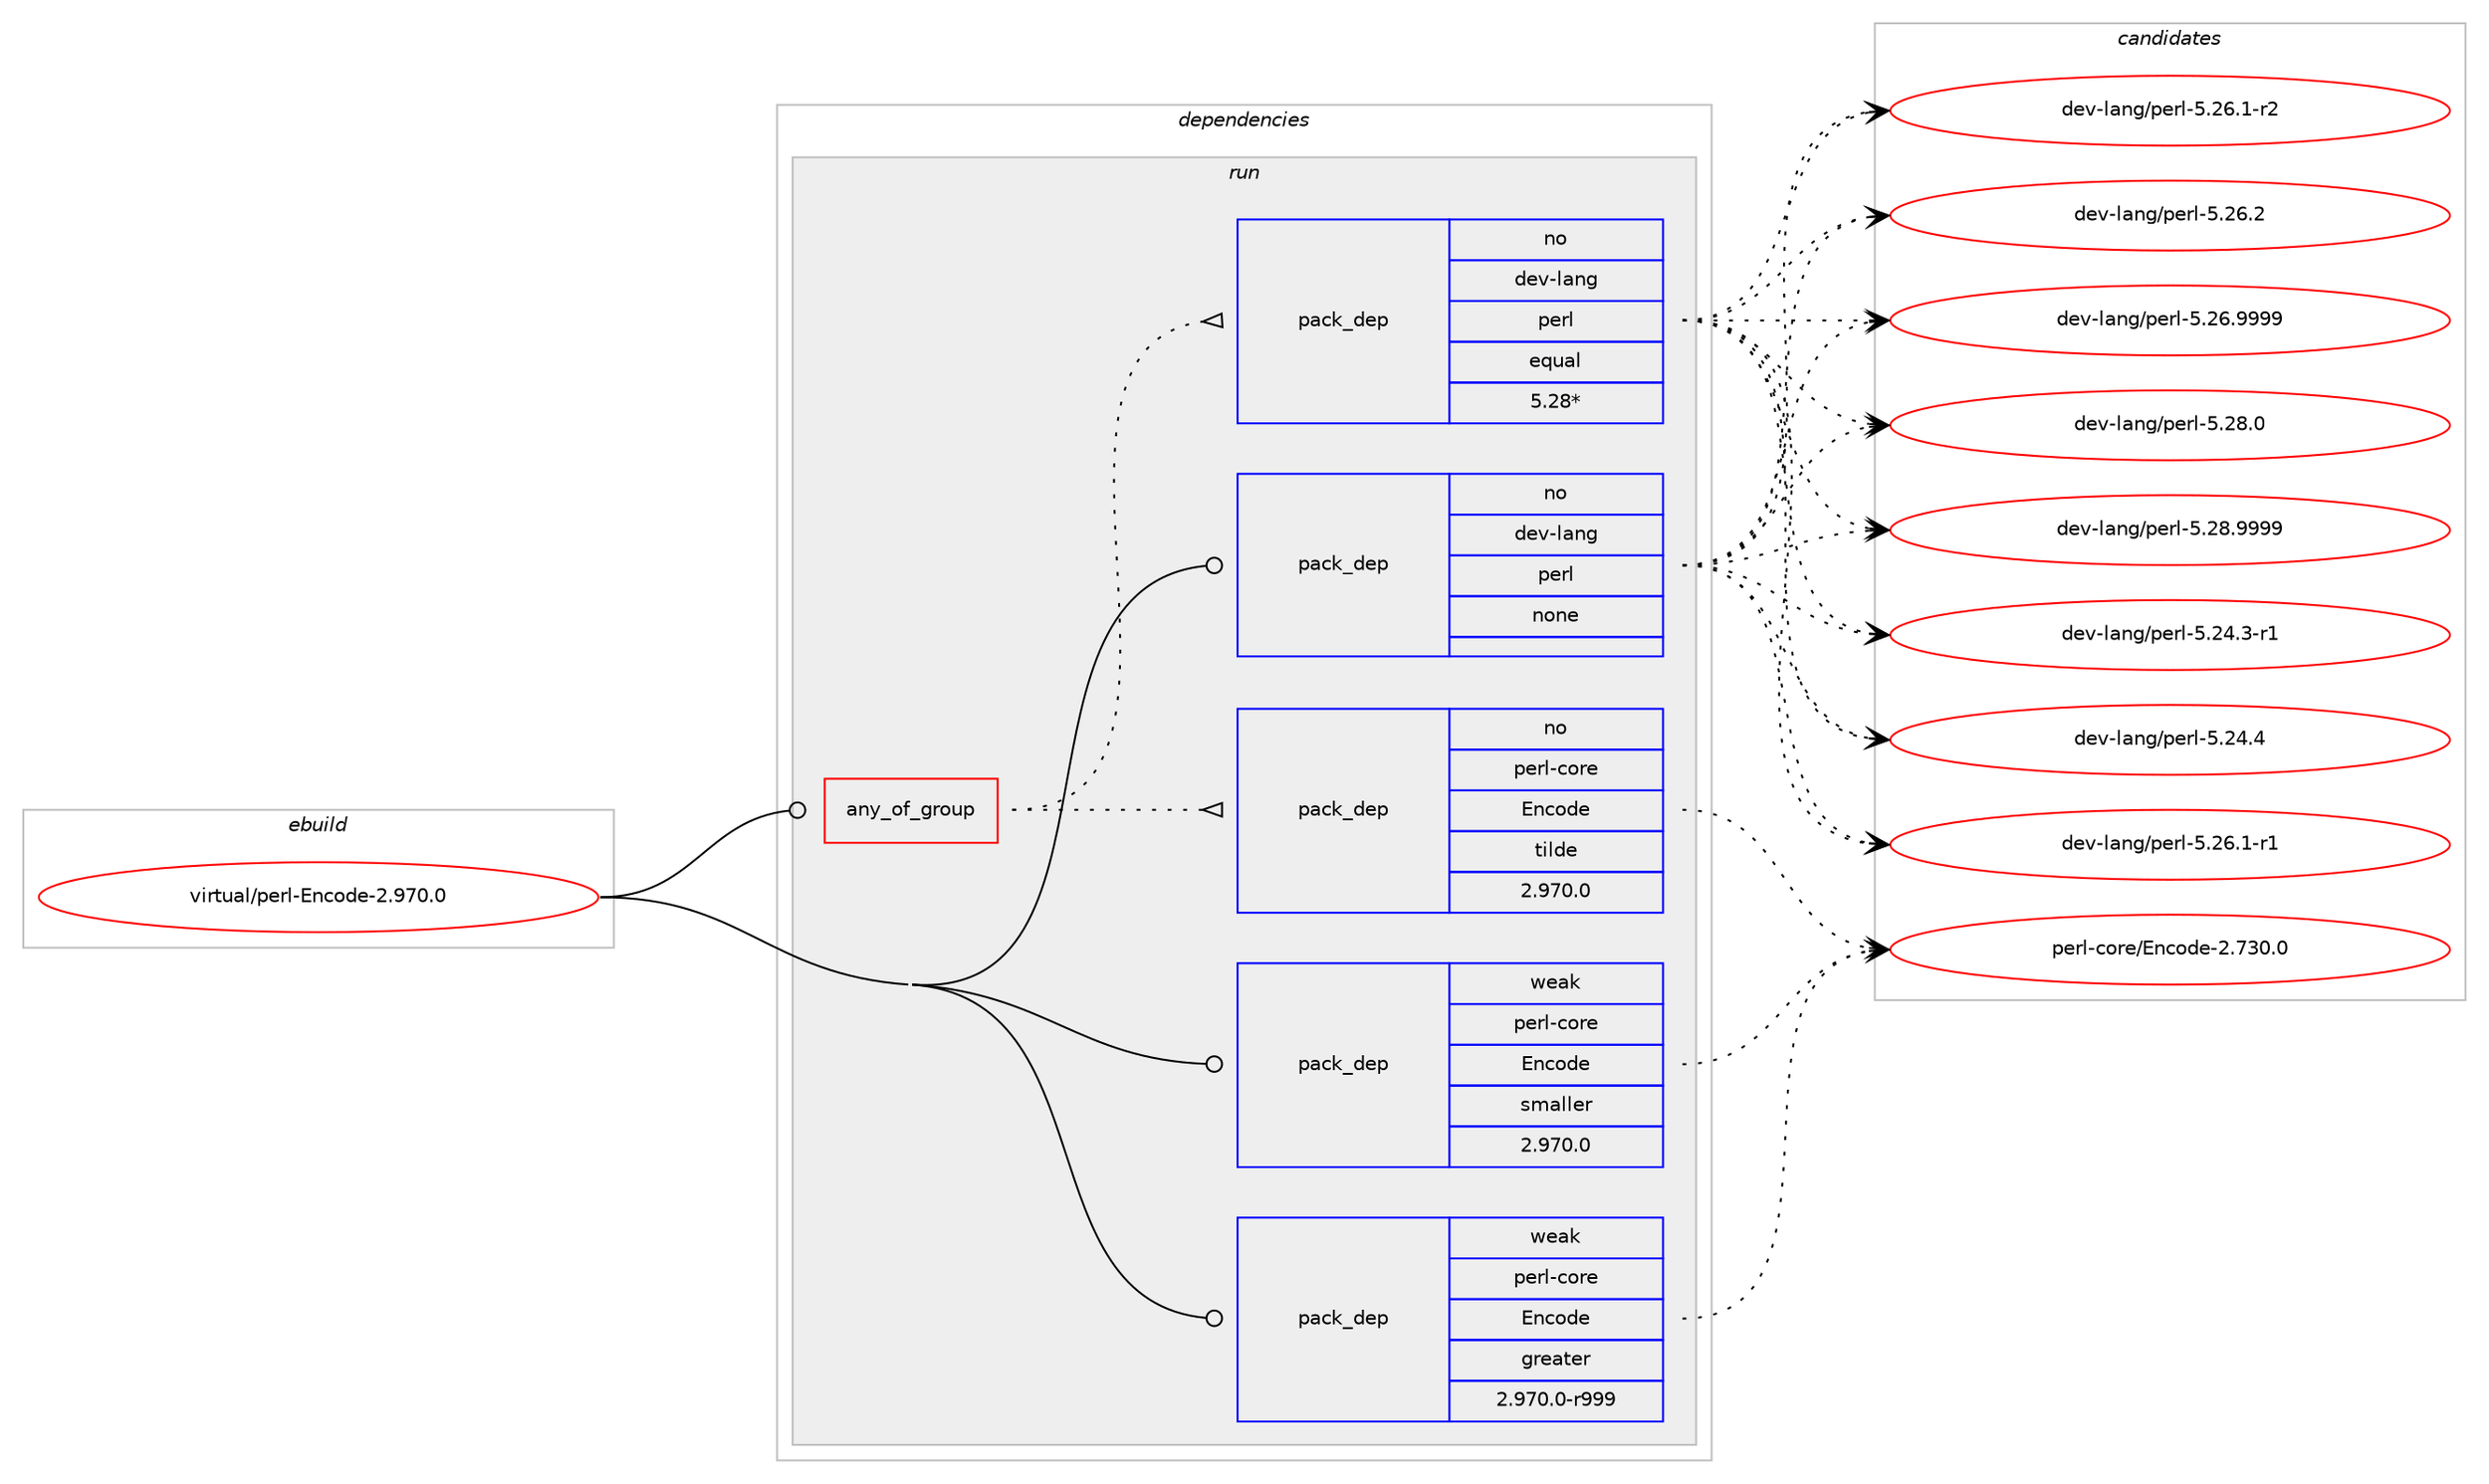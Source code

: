 digraph prolog {

# *************
# Graph options
# *************

newrank=true;
concentrate=true;
compound=true;
graph [rankdir=LR,fontname=Helvetica,fontsize=10,ranksep=1.5];#, ranksep=2.5, nodesep=0.2];
edge  [arrowhead=vee];
node  [fontname=Helvetica,fontsize=10];

# **********
# The ebuild
# **********

subgraph cluster_leftcol {
color=gray;
rank=same;
label=<<i>ebuild</i>>;
id [label="virtual/perl-Encode-2.970.0", color=red, width=4, href="../virtual/perl-Encode-2.970.0.svg"];
}

# ****************
# The dependencies
# ****************

subgraph cluster_midcol {
color=gray;
label=<<i>dependencies</i>>;
subgraph cluster_compile {
fillcolor="#eeeeee";
style=filled;
label=<<i>compile</i>>;
}
subgraph cluster_compileandrun {
fillcolor="#eeeeee";
style=filled;
label=<<i>compile and run</i>>;
}
subgraph cluster_run {
fillcolor="#eeeeee";
style=filled;
label=<<i>run</i>>;
subgraph any79 {
dependency3454 [label=<<TABLE BORDER="0" CELLBORDER="1" CELLSPACING="0" CELLPADDING="4"><TR><TD CELLPADDING="10">any_of_group</TD></TR></TABLE>>, shape=none, color=red];subgraph pack2836 {
dependency3455 [label=<<TABLE BORDER="0" CELLBORDER="1" CELLSPACING="0" CELLPADDING="4" WIDTH="220"><TR><TD ROWSPAN="6" CELLPADDING="30">pack_dep</TD></TR><TR><TD WIDTH="110">no</TD></TR><TR><TD>dev-lang</TD></TR><TR><TD>perl</TD></TR><TR><TD>equal</TD></TR><TR><TD>5.28*</TD></TR></TABLE>>, shape=none, color=blue];
}
dependency3454:e -> dependency3455:w [weight=20,style="dotted",arrowhead="oinv"];
subgraph pack2837 {
dependency3456 [label=<<TABLE BORDER="0" CELLBORDER="1" CELLSPACING="0" CELLPADDING="4" WIDTH="220"><TR><TD ROWSPAN="6" CELLPADDING="30">pack_dep</TD></TR><TR><TD WIDTH="110">no</TD></TR><TR><TD>perl-core</TD></TR><TR><TD>Encode</TD></TR><TR><TD>tilde</TD></TR><TR><TD>2.970.0</TD></TR></TABLE>>, shape=none, color=blue];
}
dependency3454:e -> dependency3456:w [weight=20,style="dotted",arrowhead="oinv"];
}
id:e -> dependency3454:w [weight=20,style="solid",arrowhead="odot"];
subgraph pack2838 {
dependency3457 [label=<<TABLE BORDER="0" CELLBORDER="1" CELLSPACING="0" CELLPADDING="4" WIDTH="220"><TR><TD ROWSPAN="6" CELLPADDING="30">pack_dep</TD></TR><TR><TD WIDTH="110">no</TD></TR><TR><TD>dev-lang</TD></TR><TR><TD>perl</TD></TR><TR><TD>none</TD></TR><TR><TD></TD></TR></TABLE>>, shape=none, color=blue];
}
id:e -> dependency3457:w [weight=20,style="solid",arrowhead="odot"];
subgraph pack2839 {
dependency3458 [label=<<TABLE BORDER="0" CELLBORDER="1" CELLSPACING="0" CELLPADDING="4" WIDTH="220"><TR><TD ROWSPAN="6" CELLPADDING="30">pack_dep</TD></TR><TR><TD WIDTH="110">weak</TD></TR><TR><TD>perl-core</TD></TR><TR><TD>Encode</TD></TR><TR><TD>greater</TD></TR><TR><TD>2.970.0-r999</TD></TR></TABLE>>, shape=none, color=blue];
}
id:e -> dependency3458:w [weight=20,style="solid",arrowhead="odot"];
subgraph pack2840 {
dependency3459 [label=<<TABLE BORDER="0" CELLBORDER="1" CELLSPACING="0" CELLPADDING="4" WIDTH="220"><TR><TD ROWSPAN="6" CELLPADDING="30">pack_dep</TD></TR><TR><TD WIDTH="110">weak</TD></TR><TR><TD>perl-core</TD></TR><TR><TD>Encode</TD></TR><TR><TD>smaller</TD></TR><TR><TD>2.970.0</TD></TR></TABLE>>, shape=none, color=blue];
}
id:e -> dependency3459:w [weight=20,style="solid",arrowhead="odot"];
}
}

# **************
# The candidates
# **************

subgraph cluster_choices {
rank=same;
color=gray;
label=<<i>candidates</i>>;

subgraph choice2836 {
color=black;
nodesep=1;
choice100101118451089711010347112101114108455346505246514511449 [label="dev-lang/perl-5.24.3-r1", color=red, width=4,href="../dev-lang/perl-5.24.3-r1.svg"];
choice10010111845108971101034711210111410845534650524652 [label="dev-lang/perl-5.24.4", color=red, width=4,href="../dev-lang/perl-5.24.4.svg"];
choice100101118451089711010347112101114108455346505446494511449 [label="dev-lang/perl-5.26.1-r1", color=red, width=4,href="../dev-lang/perl-5.26.1-r1.svg"];
choice100101118451089711010347112101114108455346505446494511450 [label="dev-lang/perl-5.26.1-r2", color=red, width=4,href="../dev-lang/perl-5.26.1-r2.svg"];
choice10010111845108971101034711210111410845534650544650 [label="dev-lang/perl-5.26.2", color=red, width=4,href="../dev-lang/perl-5.26.2.svg"];
choice10010111845108971101034711210111410845534650544657575757 [label="dev-lang/perl-5.26.9999", color=red, width=4,href="../dev-lang/perl-5.26.9999.svg"];
choice10010111845108971101034711210111410845534650564648 [label="dev-lang/perl-5.28.0", color=red, width=4,href="../dev-lang/perl-5.28.0.svg"];
choice10010111845108971101034711210111410845534650564657575757 [label="dev-lang/perl-5.28.9999", color=red, width=4,href="../dev-lang/perl-5.28.9999.svg"];
dependency3455:e -> choice100101118451089711010347112101114108455346505246514511449:w [style=dotted,weight="100"];
dependency3455:e -> choice10010111845108971101034711210111410845534650524652:w [style=dotted,weight="100"];
dependency3455:e -> choice100101118451089711010347112101114108455346505446494511449:w [style=dotted,weight="100"];
dependency3455:e -> choice100101118451089711010347112101114108455346505446494511450:w [style=dotted,weight="100"];
dependency3455:e -> choice10010111845108971101034711210111410845534650544650:w [style=dotted,weight="100"];
dependency3455:e -> choice10010111845108971101034711210111410845534650544657575757:w [style=dotted,weight="100"];
dependency3455:e -> choice10010111845108971101034711210111410845534650564648:w [style=dotted,weight="100"];
dependency3455:e -> choice10010111845108971101034711210111410845534650564657575757:w [style=dotted,weight="100"];
}
subgraph choice2837 {
color=black;
nodesep=1;
choice11210111410845991111141014769110991111001014550465551484648 [label="perl-core/Encode-2.730.0", color=red, width=4,href="../perl-core/Encode-2.730.0.svg"];
dependency3456:e -> choice11210111410845991111141014769110991111001014550465551484648:w [style=dotted,weight="100"];
}
subgraph choice2838 {
color=black;
nodesep=1;
choice100101118451089711010347112101114108455346505246514511449 [label="dev-lang/perl-5.24.3-r1", color=red, width=4,href="../dev-lang/perl-5.24.3-r1.svg"];
choice10010111845108971101034711210111410845534650524652 [label="dev-lang/perl-5.24.4", color=red, width=4,href="../dev-lang/perl-5.24.4.svg"];
choice100101118451089711010347112101114108455346505446494511449 [label="dev-lang/perl-5.26.1-r1", color=red, width=4,href="../dev-lang/perl-5.26.1-r1.svg"];
choice100101118451089711010347112101114108455346505446494511450 [label="dev-lang/perl-5.26.1-r2", color=red, width=4,href="../dev-lang/perl-5.26.1-r2.svg"];
choice10010111845108971101034711210111410845534650544650 [label="dev-lang/perl-5.26.2", color=red, width=4,href="../dev-lang/perl-5.26.2.svg"];
choice10010111845108971101034711210111410845534650544657575757 [label="dev-lang/perl-5.26.9999", color=red, width=4,href="../dev-lang/perl-5.26.9999.svg"];
choice10010111845108971101034711210111410845534650564648 [label="dev-lang/perl-5.28.0", color=red, width=4,href="../dev-lang/perl-5.28.0.svg"];
choice10010111845108971101034711210111410845534650564657575757 [label="dev-lang/perl-5.28.9999", color=red, width=4,href="../dev-lang/perl-5.28.9999.svg"];
dependency3457:e -> choice100101118451089711010347112101114108455346505246514511449:w [style=dotted,weight="100"];
dependency3457:e -> choice10010111845108971101034711210111410845534650524652:w [style=dotted,weight="100"];
dependency3457:e -> choice100101118451089711010347112101114108455346505446494511449:w [style=dotted,weight="100"];
dependency3457:e -> choice100101118451089711010347112101114108455346505446494511450:w [style=dotted,weight="100"];
dependency3457:e -> choice10010111845108971101034711210111410845534650544650:w [style=dotted,weight="100"];
dependency3457:e -> choice10010111845108971101034711210111410845534650544657575757:w [style=dotted,weight="100"];
dependency3457:e -> choice10010111845108971101034711210111410845534650564648:w [style=dotted,weight="100"];
dependency3457:e -> choice10010111845108971101034711210111410845534650564657575757:w [style=dotted,weight="100"];
}
subgraph choice2839 {
color=black;
nodesep=1;
choice11210111410845991111141014769110991111001014550465551484648 [label="perl-core/Encode-2.730.0", color=red, width=4,href="../perl-core/Encode-2.730.0.svg"];
dependency3458:e -> choice11210111410845991111141014769110991111001014550465551484648:w [style=dotted,weight="100"];
}
subgraph choice2840 {
color=black;
nodesep=1;
choice11210111410845991111141014769110991111001014550465551484648 [label="perl-core/Encode-2.730.0", color=red, width=4,href="../perl-core/Encode-2.730.0.svg"];
dependency3459:e -> choice11210111410845991111141014769110991111001014550465551484648:w [style=dotted,weight="100"];
}
}

}
